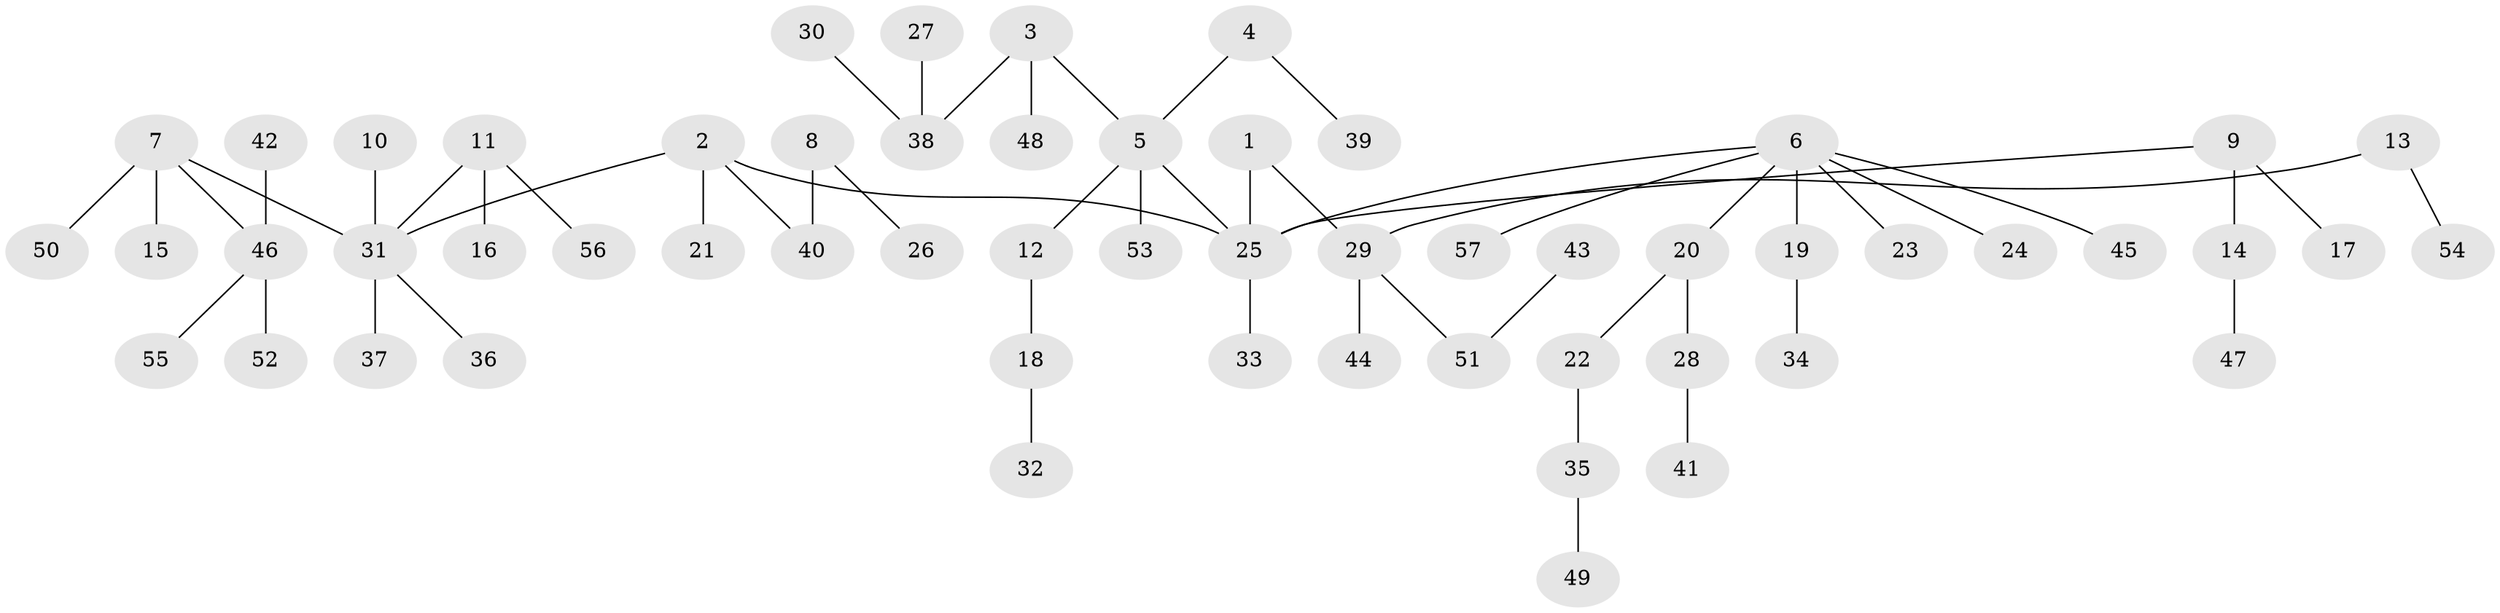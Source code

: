 // original degree distribution, {8: 0.008771929824561403, 4: 0.07017543859649122, 5: 0.017543859649122806, 2: 0.35964912280701755, 7: 0.017543859649122806, 3: 0.08771929824561403, 1: 0.43859649122807015}
// Generated by graph-tools (version 1.1) at 2025/02/03/09/25 03:02:17]
// undirected, 57 vertices, 56 edges
graph export_dot {
graph [start="1"]
  node [color=gray90,style=filled];
  1;
  2;
  3;
  4;
  5;
  6;
  7;
  8;
  9;
  10;
  11;
  12;
  13;
  14;
  15;
  16;
  17;
  18;
  19;
  20;
  21;
  22;
  23;
  24;
  25;
  26;
  27;
  28;
  29;
  30;
  31;
  32;
  33;
  34;
  35;
  36;
  37;
  38;
  39;
  40;
  41;
  42;
  43;
  44;
  45;
  46;
  47;
  48;
  49;
  50;
  51;
  52;
  53;
  54;
  55;
  56;
  57;
  1 -- 25 [weight=1.0];
  1 -- 29 [weight=1.0];
  2 -- 21 [weight=1.0];
  2 -- 25 [weight=1.0];
  2 -- 31 [weight=1.0];
  2 -- 40 [weight=1.0];
  3 -- 5 [weight=1.0];
  3 -- 38 [weight=1.0];
  3 -- 48 [weight=1.0];
  4 -- 5 [weight=1.0];
  4 -- 39 [weight=1.0];
  5 -- 12 [weight=1.0];
  5 -- 25 [weight=1.0];
  5 -- 53 [weight=1.0];
  6 -- 19 [weight=1.0];
  6 -- 20 [weight=1.0];
  6 -- 23 [weight=1.0];
  6 -- 24 [weight=1.0];
  6 -- 25 [weight=1.0];
  6 -- 45 [weight=1.0];
  6 -- 57 [weight=1.0];
  7 -- 15 [weight=1.0];
  7 -- 31 [weight=1.0];
  7 -- 46 [weight=1.0];
  7 -- 50 [weight=1.0];
  8 -- 26 [weight=1.0];
  8 -- 40 [weight=1.0];
  9 -- 14 [weight=1.0];
  9 -- 17 [weight=1.0];
  9 -- 25 [weight=1.0];
  10 -- 31 [weight=1.0];
  11 -- 16 [weight=1.0];
  11 -- 31 [weight=1.0];
  11 -- 56 [weight=1.0];
  12 -- 18 [weight=1.0];
  13 -- 29 [weight=1.0];
  13 -- 54 [weight=1.0];
  14 -- 47 [weight=1.0];
  18 -- 32 [weight=1.0];
  19 -- 34 [weight=1.0];
  20 -- 22 [weight=1.0];
  20 -- 28 [weight=1.0];
  22 -- 35 [weight=1.0];
  25 -- 33 [weight=1.0];
  27 -- 38 [weight=1.0];
  28 -- 41 [weight=1.0];
  29 -- 44 [weight=1.0];
  29 -- 51 [weight=1.0];
  30 -- 38 [weight=1.0];
  31 -- 36 [weight=1.0];
  31 -- 37 [weight=1.0];
  35 -- 49 [weight=1.0];
  42 -- 46 [weight=1.0];
  43 -- 51 [weight=1.0];
  46 -- 52 [weight=1.0];
  46 -- 55 [weight=1.0];
}
